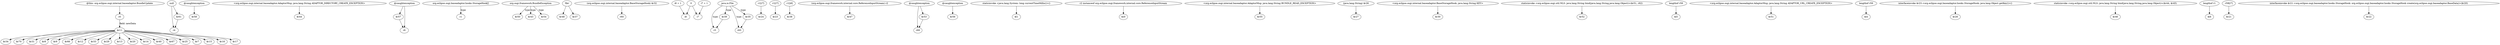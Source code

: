 digraph g {
0[label="$r11"]
1[label="$r34"]
0->1[label=""]
2[label="$r70"]
0->2[label=""]
3[label="$r31"]
0->3[label=""]
4[label="$r8"]
0->4[label=""]
5[label="r0"]
5->0[label="field: newData"]
6[label="null"]
7[label="r4"]
6->7[label=""]
8[label="@caughtexception"]
9[label="$r58"]
8->9[label=""]
10[label="$r9"]
0->10[label=""]
11[label="<org.eclipse.osgi.internal.baseadaptor.AdaptorMsg: java.lang.String ADAPTOR_DIRECTORY_CREATE_EXCEPTION>"]
12[label="$r44"]
11->12[label=""]
13[label="$r66"]
0->13[label=""]
14[label="$r57"]
15[label="r6"]
14->15[label=""]
16[label="org.eclipse.osgi.baseadaptor.hooks.StorageHook[]"]
17[label="r1"]
16->17[label="type"]
18[label="@caughtexception"]
18->14[label=""]
19[label="org.osgi.framework.BundleException"]
20[label="$r50"]
19->20[label="type"]
21[label="$r61"]
6->21[label=""]
22[label="$r43"]
19->22[label="type"]
18->15[label=""]
23[label="'file'"]
24[label="$r48"]
23->24[label=""]
25[label="$r12"]
0->25[label=""]
26[label="$r33"]
0->26[label=""]
27[label="(org.eclipse.osgi.internal.baseadaptor.BaseStorageHook) $r32"]
28[label="r60"]
27->28[label=""]
29[label="i8 + 1"]
30[label="i8"]
29->30[label=""]
31[label="java.io.File"]
32[label="$r39"]
31->32[label="type"]
33[label="r1[i7]"]
34[label="$r24"]
33->34[label=""]
35[label="0"]
35->30[label=""]
36[label="r65"]
31->36[label="type"]
37[label="r1[i7]"]
38[label="$r23"]
37->38[label=""]
39[label="$r29"]
0->39[label=""]
40[label="$r13"]
0->40[label=""]
41[label="$r20"]
0->41[label=""]
42[label="r1[i8]"]
43[label="$r38"]
42->43[label=""]
44[label="$r14"]
0->44[label=""]
45[label="(org.eclipse.osgi.framework.internal.core.ReferenceInputStream) r2"]
46[label="$r47"]
45->46[label=""]
47[label="@caughtexception"]
48[label="r69"]
47->48[label=""]
49[label="$r40"]
0->49[label=""]
50[label="$r53"]
47->50[label=""]
50->48[label=""]
51[label="$r67"]
0->51[label=""]
52[label="r5"]
31->52[label="type"]
53[label="@caughtexception"]
54[label="$r56"]
53->54[label=""]
55[label="$r35"]
55->36[label=""]
56[label="@this: org.eclipse.osgi.internal.baseadaptor.BundleUpdate"]
56->5[label=""]
57[label="$r25"]
0->57[label=""]
58[label="staticinvoke <java.lang.System: long currentTimeMillis()>()"]
59[label="$l1"]
58->59[label=""]
60[label="i7"]
35->60[label=""]
61[label="r2 instanceof org.eclipse.osgi.framework.internal.core.ReferenceInputStream"]
62[label="$z0"]
61->62[label=""]
63[label="<org.eclipse.osgi.internal.baseadaptor.AdaptorMsg: java.lang.String BUNDLE_READ_EXCEPTION>"]
64[label="$r55"]
63->64[label=""]
31->55[label="type"]
65[label="(java.lang.String) $r26"]
66[label="$r27"]
65->66[label=""]
67[label="<org.eclipse.osgi.internal.baseadaptor.BaseStorageHook: java.lang.String KEY>"]
68[label="$r30"]
67->68[label=""]
69[label="staticinvoke <org.eclipse.osgi.util.NLS: java.lang.String bind(java.lang.String,java.lang.Object)>($r51, r62)"]
70[label="$r52"]
69->70[label=""]
71[label="lengthof r59"]
72[label="$i5"]
71->72[label=""]
73[label="$r54"]
19->73[label="type"]
74[label="<org.eclipse.osgi.internal.baseadaptor.AdaptorMsg: java.lang.String ADAPTOR_URL_CREATE_EXCEPTION>"]
75[label="$r51"]
74->75[label=""]
76[label="$r7"]
0->76[label=""]
77[label="$r15"]
0->77[label=""]
78[label="$r16"]
0->78[label=""]
79[label="lengthof r59"]
80[label="$i4"]
79->80[label=""]
81[label="i7 + 1"]
81->60[label=""]
21->7[label=""]
82[label="interfaceinvoke $r23.<org.eclipse.osgi.baseadaptor.hooks.StorageHook: java.lang.Object getKey()>()"]
83[label="$r26"]
82->83[label=""]
84[label="staticinvoke <org.eclipse.osgi.util.NLS: java.lang.String bind(java.lang.String,java.lang.Object)>($r44, $r45)"]
85[label="$r46"]
84->85[label=""]
86[label="$r37"]
23->86[label=""]
87[label="lengthof r1"]
88[label="$i6"]
87->88[label=""]
89[label="r59[i7]"]
90[label="$r21"]
89->90[label=""]
91[label="interfaceinvoke $r21.<org.eclipse.osgi.baseadaptor.hooks.StorageHook: org.eclipse.osgi.baseadaptor.hooks.StorageHook create(org.eclipse.osgi.baseadaptor.BaseData)>($r20)"]
92[label="$r22"]
91->92[label=""]
93[label="$r17"]
0->93[label=""]
32->52[label=""]
}